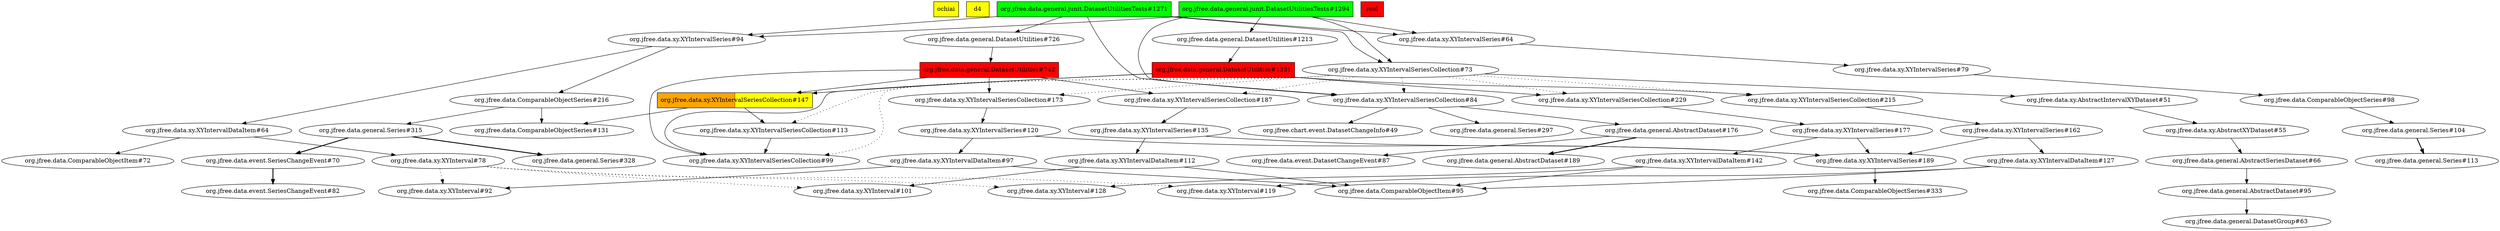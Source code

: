 digraph enhanced {
	"ochiai" [style=striped shape=box fillcolor="yellow"];
	"d4" [style=striped shape=box fillcolor="yellow"];
	"org.jfree.data.general.junit.DatasetUtilitiesTests#1271" [style=striped shape=box fillcolor="green"];
	"org.jfree.data.general.DatasetUtilities#742" [style=striped shape=box fillcolor="red"];
	"org.jfree.data.xy.XYIntervalSeriesCollection#147" [style=striped shape=box fillcolor="orange:yellow"];
	"org.jfree.data.general.DatasetUtilities#1231" [style=striped shape=box fillcolor="red"];
	"real" [style=striped shape=box fillcolor="red"];
	"org.jfree.data.general.junit.DatasetUtilitiesTests#1294" [style=striped shape=box fillcolor="green"];
	"org.jfree.data.xy.XYIntervalSeriesCollection#84" -> "org.jfree.data.general.AbstractDataset#176";
	"org.jfree.data.general.DatasetUtilities#742" -> "org.jfree.data.xy.XYIntervalSeriesCollection#187";
	"org.jfree.data.xy.XYIntervalSeriesCollection#73" -> "org.jfree.data.xy.XYIntervalSeriesCollection#187" [style=dotted];
	"org.jfree.data.general.Series#315" -> "org.jfree.data.general.Series#328" [style=bold];
	"org.jfree.data.xy.XYIntervalSeries#177" -> "org.jfree.data.xy.XYIntervalDataItem#142";
	"org.jfree.data.general.DatasetUtilities#742" -> "org.jfree.data.xy.XYIntervalSeriesCollection#147";
	"org.jfree.data.general.DatasetUtilities#1231" -> "org.jfree.data.xy.XYIntervalSeriesCollection#147";
	"org.jfree.data.general.AbstractDataset#95" -> "org.jfree.data.general.DatasetGroup#63";
	"org.jfree.data.xy.AbstractIntervalXYDataset#51" -> "org.jfree.data.xy.AbstractXYDataset#55";
	"org.jfree.data.xy.XYIntervalDataItem#97" -> "org.jfree.data.xy.XYInterval#92";
	"org.jfree.data.xy.XYInterval#78" -> "org.jfree.data.xy.XYInterval#92" [style=dotted];
	"org.jfree.data.general.DatasetUtilities#742" -> "org.jfree.data.xy.XYIntervalSeriesCollection#99";
	"org.jfree.data.xy.XYIntervalSeriesCollection#113" -> "org.jfree.data.xy.XYIntervalSeriesCollection#99";
	"org.jfree.data.xy.XYIntervalSeriesCollection#73" -> "org.jfree.data.xy.XYIntervalSeriesCollection#99" [style=dotted];
	"org.jfree.data.general.DatasetUtilities#1231" -> "org.jfree.data.xy.XYIntervalSeriesCollection#99";
	"org.jfree.data.xy.XYIntervalSeriesCollection#73" -> "org.jfree.data.xy.XYIntervalSeriesCollection#229" [style=dotted];
	"org.jfree.data.general.DatasetUtilities#1231" -> "org.jfree.data.xy.XYIntervalSeriesCollection#229";
	"org.jfree.data.xy.XYIntervalSeriesCollection#147" -> "org.jfree.data.ComparableObjectSeries#131";
	"org.jfree.data.ComparableObjectSeries#216" -> "org.jfree.data.ComparableObjectSeries#131";
	"org.jfree.data.xy.XYIntervalSeries#94" -> "org.jfree.data.xy.XYIntervalDataItem#64";
	"org.jfree.data.xy.XYInterval#78" -> "org.jfree.data.xy.XYInterval#128" [style=dotted];
	"org.jfree.data.xy.XYIntervalDataItem#142" -> "org.jfree.data.xy.XYInterval#128";
	"org.jfree.data.xy.XYIntervalSeriesCollection#173" -> "org.jfree.data.xy.XYIntervalSeries#120";
	"org.jfree.data.general.AbstractDataset#176" -> "org.jfree.data.event.DatasetChangeEvent#87";
	"org.jfree.data.xy.XYIntervalSeries#79" -> "org.jfree.data.ComparableObjectSeries#98";
	"org.jfree.data.xy.XYIntervalSeriesCollection#215" -> "org.jfree.data.xy.XYIntervalSeries#162";
	"org.jfree.data.general.junit.DatasetUtilitiesTests#1294" -> "org.jfree.data.general.DatasetUtilities#1213";
	"org.jfree.data.xy.XYIntervalSeriesCollection#147" -> "org.jfree.data.xy.XYIntervalSeriesCollection#113";
	"org.jfree.data.xy.XYIntervalSeriesCollection#73" -> "org.jfree.data.xy.XYIntervalSeriesCollection#113" [style=dotted];
	"org.jfree.data.general.AbstractSeriesDataset#66" -> "org.jfree.data.general.AbstractDataset#95";
	"org.jfree.data.ComparableObjectSeries#216" -> "org.jfree.data.general.Series#315";
	"org.jfree.data.xy.XYIntervalSeriesCollection#84" -> "org.jfree.chart.event.DatasetChangeInfo#49";
	"org.jfree.data.xy.XYIntervalSeries#94" -> "org.jfree.data.ComparableObjectSeries#216";
	"org.jfree.data.xy.XYIntervalSeries#189" -> "org.jfree.data.ComparableObjectSeries#333";
	"org.jfree.data.general.DatasetUtilities#726" -> "org.jfree.data.general.DatasetUtilities#742";
	"org.jfree.data.xy.XYIntervalSeriesCollection#187" -> "org.jfree.data.xy.XYIntervalSeries#135";
	"org.jfree.data.xy.AbstractXYDataset#55" -> "org.jfree.data.general.AbstractSeriesDataset#66";
	"org.jfree.data.general.Series#104" -> "org.jfree.data.general.Series#113" [style=bold];
	"org.jfree.data.xy.XYIntervalSeriesCollection#229" -> "org.jfree.data.xy.XYIntervalSeries#177";
	"org.jfree.data.xy.XYIntervalSeries#64" -> "org.jfree.data.xy.XYIntervalSeries#79";
	"org.jfree.data.general.Series#315" -> "org.jfree.data.event.SeriesChangeEvent#70" [style=bold];
	"org.jfree.data.xy.XYIntervalDataItem#64" -> "org.jfree.data.ComparableObjectItem#72";
	"org.jfree.data.xy.XYIntervalSeries#162" -> "org.jfree.data.xy.XYIntervalDataItem#127";
	"org.jfree.data.ComparableObjectSeries#98" -> "org.jfree.data.general.Series#104";
	"org.jfree.data.general.junit.DatasetUtilitiesTests#1271" -> "org.jfree.data.xy.XYIntervalSeriesCollection#73";
	"org.jfree.data.general.junit.DatasetUtilitiesTests#1294" -> "org.jfree.data.xy.XYIntervalSeriesCollection#73";
	"org.jfree.data.xy.XYIntervalDataItem#64" -> "org.jfree.data.xy.XYInterval#78";
	"org.jfree.data.xy.XYIntervalDataItem#112" -> "org.jfree.data.xy.XYInterval#101";
	"org.jfree.data.xy.XYInterval#78" -> "org.jfree.data.xy.XYInterval#101" [style=dotted];
	"org.jfree.data.general.DatasetUtilities#1213" -> "org.jfree.data.general.DatasetUtilities#1231";
	"org.jfree.data.xy.XYIntervalSeries#135" -> "org.jfree.data.xy.XYIntervalSeries#189";
	"org.jfree.data.xy.XYIntervalSeries#120" -> "org.jfree.data.xy.XYIntervalSeries#189";
	"org.jfree.data.xy.XYIntervalSeries#177" -> "org.jfree.data.xy.XYIntervalSeries#189";
	"org.jfree.data.xy.XYIntervalSeries#162" -> "org.jfree.data.xy.XYIntervalSeries#189";
	"org.jfree.data.general.junit.DatasetUtilitiesTests#1271" -> "org.jfree.data.xy.XYIntervalSeries#64";
	"org.jfree.data.general.junit.DatasetUtilitiesTests#1294" -> "org.jfree.data.xy.XYIntervalSeries#64";
	"org.jfree.data.general.DatasetUtilities#742" -> "org.jfree.data.xy.XYIntervalSeriesCollection#173";
	"org.jfree.data.xy.XYIntervalSeriesCollection#73" -> "org.jfree.data.xy.XYIntervalSeriesCollection#173" [style=dotted];
	"org.jfree.data.xy.XYIntervalSeries#135" -> "org.jfree.data.xy.XYIntervalDataItem#112";
	"org.jfree.data.event.SeriesChangeEvent#70" -> "org.jfree.data.event.SeriesChangeEvent#82" [style=bold];
	"org.jfree.data.general.AbstractDataset#176" -> "org.jfree.data.general.AbstractDataset#189" [style=bold];
	"org.jfree.data.general.junit.DatasetUtilitiesTests#1271" -> "org.jfree.data.xy.XYIntervalSeriesCollection#84";
	"org.jfree.data.xy.XYIntervalSeriesCollection#73" -> "org.jfree.data.xy.XYIntervalSeriesCollection#84" [style=dotted];
	"org.jfree.data.general.junit.DatasetUtilitiesTests#1294" -> "org.jfree.data.xy.XYIntervalSeriesCollection#84";
	"org.jfree.data.xy.XYIntervalSeriesCollection#73" -> "org.jfree.data.xy.XYIntervalSeriesCollection#215" [style=dotted];
	"org.jfree.data.general.DatasetUtilities#1231" -> "org.jfree.data.xy.XYIntervalSeriesCollection#215";
	"org.jfree.data.general.junit.DatasetUtilitiesTests#1271" -> "org.jfree.data.general.DatasetUtilities#726";
	"org.jfree.data.xy.XYInterval#78" -> "org.jfree.data.xy.XYInterval#119" [style=dotted];
	"org.jfree.data.xy.XYIntervalDataItem#127" -> "org.jfree.data.xy.XYInterval#119";
	"org.jfree.data.xy.XYIntervalSeries#120" -> "org.jfree.data.xy.XYIntervalDataItem#97";
	"org.jfree.data.general.junit.DatasetUtilitiesTests#1271" -> "org.jfree.data.xy.XYIntervalSeries#94";
	"org.jfree.data.general.junit.DatasetUtilitiesTests#1294" -> "org.jfree.data.xy.XYIntervalSeries#94";
	"org.jfree.data.xy.XYIntervalSeriesCollection#73" -> "org.jfree.data.xy.AbstractIntervalXYDataset#51";
	"org.jfree.data.xy.XYIntervalSeriesCollection#84" -> "org.jfree.data.general.Series#297";
	"org.jfree.data.xy.XYIntervalDataItem#97" -> "org.jfree.data.ComparableObjectItem#95";
	"org.jfree.data.xy.XYIntervalDataItem#112" -> "org.jfree.data.ComparableObjectItem#95";
	"org.jfree.data.xy.XYIntervalDataItem#142" -> "org.jfree.data.ComparableObjectItem#95";
	"org.jfree.data.xy.XYIntervalDataItem#127" -> "org.jfree.data.ComparableObjectItem#95";
}

